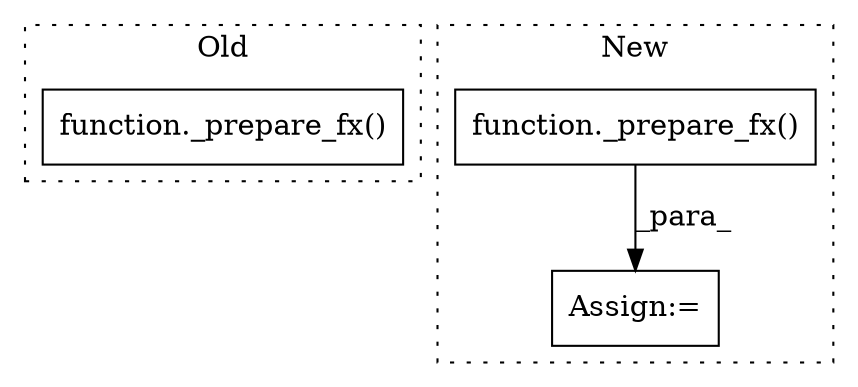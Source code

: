 digraph G {
subgraph cluster0 {
1 [label="function._prepare_fx()" a="75" s="5070,5117" l="12,1" shape="box"];
label = "Old";
style="dotted";
}
subgraph cluster1 {
2 [label="function._prepare_fx()" a="75" s="3491,3538" l="12,25" shape="box"];
3 [label="Assign:=" a="68" s="3488" l="3" shape="box"];
label = "New";
style="dotted";
}
2 -> 3 [label="_para_"];
}